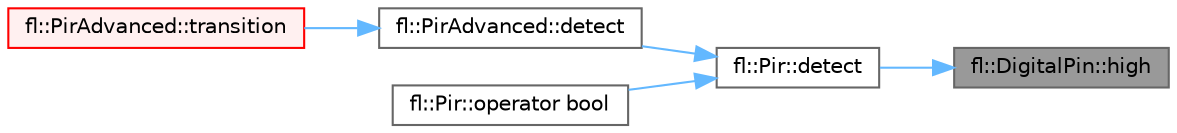 digraph "fl::DigitalPin::high"
{
 // LATEX_PDF_SIZE
  bgcolor="transparent";
  edge [fontname=Helvetica,fontsize=10,labelfontname=Helvetica,labelfontsize=10];
  node [fontname=Helvetica,fontsize=10,shape=box,height=0.2,width=0.4];
  rankdir="RL";
  Node1 [id="Node000001",label="fl::DigitalPin::high",height=0.2,width=0.4,color="gray40", fillcolor="grey60", style="filled", fontcolor="black",tooltip=" "];
  Node1 -> Node2 [id="edge1_Node000001_Node000002",dir="back",color="steelblue1",style="solid",tooltip=" "];
  Node2 [id="Node000002",label="fl::Pir::detect",height=0.2,width=0.4,color="grey40", fillcolor="white", style="filled",URL="$db/db1/classfl_1_1_pir.html#a51c2e10c600bc91e58b2ef2bf803b4a2",tooltip=" "];
  Node2 -> Node3 [id="edge2_Node000002_Node000003",dir="back",color="steelblue1",style="solid",tooltip=" "];
  Node3 [id="Node000003",label="fl::PirAdvanced::detect",height=0.2,width=0.4,color="grey40", fillcolor="white", style="filled",URL="$d6/d4d/classfl_1_1_pir_advanced.html#aef122ef37ba5707909cd04d06a1d5c11",tooltip=" "];
  Node3 -> Node4 [id="edge3_Node000003_Node000004",dir="back",color="steelblue1",style="solid",tooltip=" "];
  Node4 [id="Node000004",label="fl::PirAdvanced::transition",height=0.2,width=0.4,color="red", fillcolor="#FFF0F0", style="filled",URL="$d6/d4d/classfl_1_1_pir_advanced.html#ab0e0d72fb81d80cfe9b66134ae96852d",tooltip=" "];
  Node2 -> Node6 [id="edge4_Node000002_Node000006",dir="back",color="steelblue1",style="solid",tooltip=" "];
  Node6 [id="Node000006",label="fl::Pir::operator bool",height=0.2,width=0.4,color="grey40", fillcolor="white", style="filled",URL="$db/db1/classfl_1_1_pir.html#a94a0146a1b1f322ef4bfbf4074e8100e",tooltip=" "];
}
